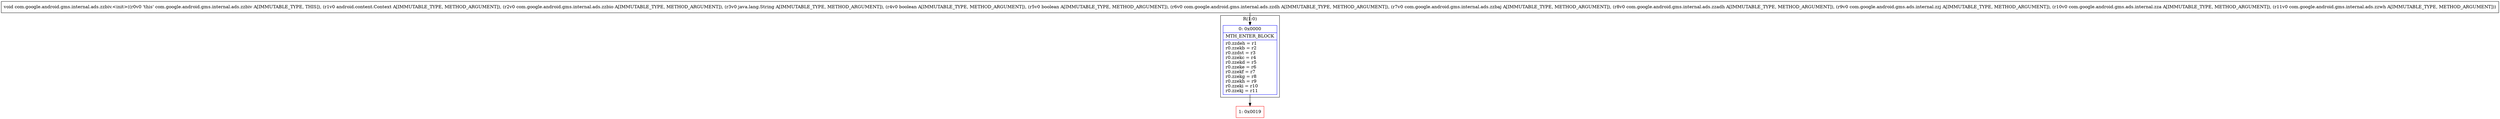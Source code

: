 digraph "CFG forcom.google.android.gms.internal.ads.zzbiv.\<init\>(Landroid\/content\/Context;Lcom\/google\/android\/gms\/internal\/ads\/zzbio;Ljava\/lang\/String;ZZLcom\/google\/android\/gms\/internal\/ads\/zzdh;Lcom\/google\/android\/gms\/internal\/ads\/zzbaj;Lcom\/google\/android\/gms\/internal\/ads\/zzadh;Lcom\/google\/android\/gms\/ads\/internal\/zzj;Lcom\/google\/android\/gms\/ads\/internal\/zza;Lcom\/google\/android\/gms\/internal\/ads\/zzwh;)V" {
subgraph cluster_Region_2118939632 {
label = "R(1:0)";
node [shape=record,color=blue];
Node_0 [shape=record,label="{0\:\ 0x0000|MTH_ENTER_BLOCK\l|r0.zzdeh = r1\lr0.zzekb = r2\lr0.zzdst = r3\lr0.zzekc = r4\lr0.zzekd = r5\lr0.zzeke = r6\lr0.zzekf = r7\lr0.zzekg = r8\lr0.zzekh = r9\lr0.zzeki = r10\lr0.zzekj = r11\l}"];
}
Node_1 [shape=record,color=red,label="{1\:\ 0x0019}"];
MethodNode[shape=record,label="{void com.google.android.gms.internal.ads.zzbiv.\<init\>((r0v0 'this' com.google.android.gms.internal.ads.zzbiv A[IMMUTABLE_TYPE, THIS]), (r1v0 android.content.Context A[IMMUTABLE_TYPE, METHOD_ARGUMENT]), (r2v0 com.google.android.gms.internal.ads.zzbio A[IMMUTABLE_TYPE, METHOD_ARGUMENT]), (r3v0 java.lang.String A[IMMUTABLE_TYPE, METHOD_ARGUMENT]), (r4v0 boolean A[IMMUTABLE_TYPE, METHOD_ARGUMENT]), (r5v0 boolean A[IMMUTABLE_TYPE, METHOD_ARGUMENT]), (r6v0 com.google.android.gms.internal.ads.zzdh A[IMMUTABLE_TYPE, METHOD_ARGUMENT]), (r7v0 com.google.android.gms.internal.ads.zzbaj A[IMMUTABLE_TYPE, METHOD_ARGUMENT]), (r8v0 com.google.android.gms.internal.ads.zzadh A[IMMUTABLE_TYPE, METHOD_ARGUMENT]), (r9v0 com.google.android.gms.ads.internal.zzj A[IMMUTABLE_TYPE, METHOD_ARGUMENT]), (r10v0 com.google.android.gms.ads.internal.zza A[IMMUTABLE_TYPE, METHOD_ARGUMENT]), (r11v0 com.google.android.gms.internal.ads.zzwh A[IMMUTABLE_TYPE, METHOD_ARGUMENT])) }"];
MethodNode -> Node_0;
Node_0 -> Node_1;
}

